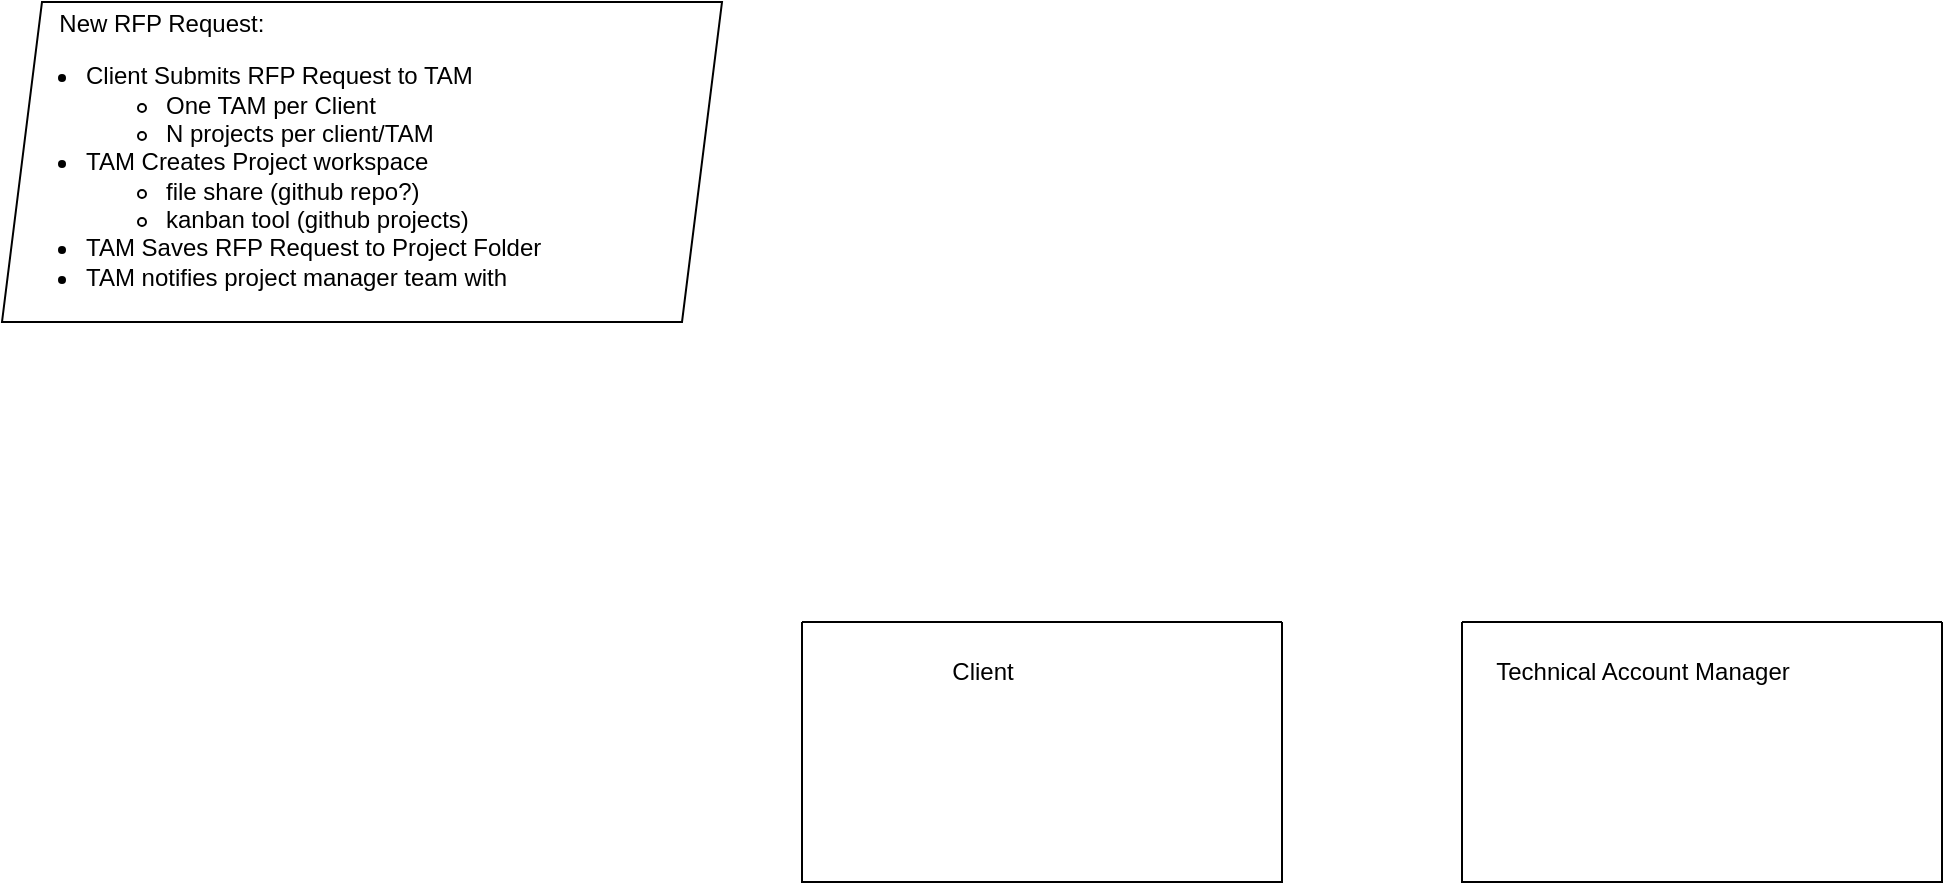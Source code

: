<mxfile version="22.1.16" type="github">
  <diagram name="Page-1" id="6X8GbKlYMkpgbHuovt_a">
    <mxGraphModel dx="3252" dy="1224" grid="1" gridSize="10" guides="1" tooltips="1" connect="1" arrows="1" fold="1" page="1" pageScale="1" pageWidth="850" pageHeight="1100" math="0" shadow="0">
      <root>
        <mxCell id="0" />
        <mxCell id="1" parent="0" />
        <mxCell id="8R0Jj1haWO_HCzXeFkQu-1" value="" style="swimlane;startSize=0;" vertex="1" parent="1">
          <mxGeometry x="-350" y="440" width="240" height="130" as="geometry">
            <mxRectangle x="320" y="520" width="160" height="70" as="alternateBounds" />
          </mxGeometry>
        </mxCell>
        <mxCell id="8R0Jj1haWO_HCzXeFkQu-2" value="Client" style="text;html=1;align=center;verticalAlign=middle;resizable=0;points=[];autosize=1;strokeColor=none;fillColor=none;" vertex="1" parent="8R0Jj1haWO_HCzXeFkQu-1">
          <mxGeometry x="65" y="10" width="50" height="30" as="geometry" />
        </mxCell>
        <mxCell id="8R0Jj1haWO_HCzXeFkQu-3" value="" style="swimlane;startSize=0;" vertex="1" parent="1">
          <mxGeometry x="-20" y="440" width="240" height="130" as="geometry">
            <mxRectangle x="320" y="520" width="160" height="70" as="alternateBounds" />
          </mxGeometry>
        </mxCell>
        <mxCell id="8R0Jj1haWO_HCzXeFkQu-4" value="Technical Account Manager" style="text;html=1;align=center;verticalAlign=middle;resizable=0;points=[];autosize=1;strokeColor=none;fillColor=none;" vertex="1" parent="8R0Jj1haWO_HCzXeFkQu-3">
          <mxGeometry x="5" y="10" width="170" height="30" as="geometry" />
        </mxCell>
        <mxCell id="8R0Jj1haWO_HCzXeFkQu-12" value="&lt;span style=&quot;white-space: pre;&quot;&gt;&#x9;&lt;/span&gt;New RFP Request:&lt;br&gt;&lt;ul&gt;&lt;li&gt;Client Submits RFP Request to TAM&lt;/li&gt;&lt;ul&gt;&lt;li&gt;One TAM per Client&lt;/li&gt;&lt;li&gt;N projects per client/TAM&lt;/li&gt;&lt;/ul&gt;&lt;li style=&quot;&quot;&gt;TAM Creates Project workspace&lt;/li&gt;&lt;ul&gt;&lt;li style=&quot;&quot;&gt;file share (github repo?)&lt;/li&gt;&lt;li style=&quot;&quot;&gt;kanban tool (github projects)&lt;/li&gt;&lt;/ul&gt;&lt;li style=&quot;&quot;&gt;TAM Saves RFP Request to Project Folder&lt;/li&gt;&lt;li style=&quot;&quot;&gt;TAM notifies project manager team with&amp;nbsp;&lt;/li&gt;&lt;/ul&gt;" style="shape=parallelogram;perimeter=parallelogramPerimeter;whiteSpace=wrap;html=1;fixedSize=1;align=left;" vertex="1" parent="1">
          <mxGeometry x="-750" y="130" width="360" height="160" as="geometry" />
        </mxCell>
      </root>
    </mxGraphModel>
  </diagram>
</mxfile>
